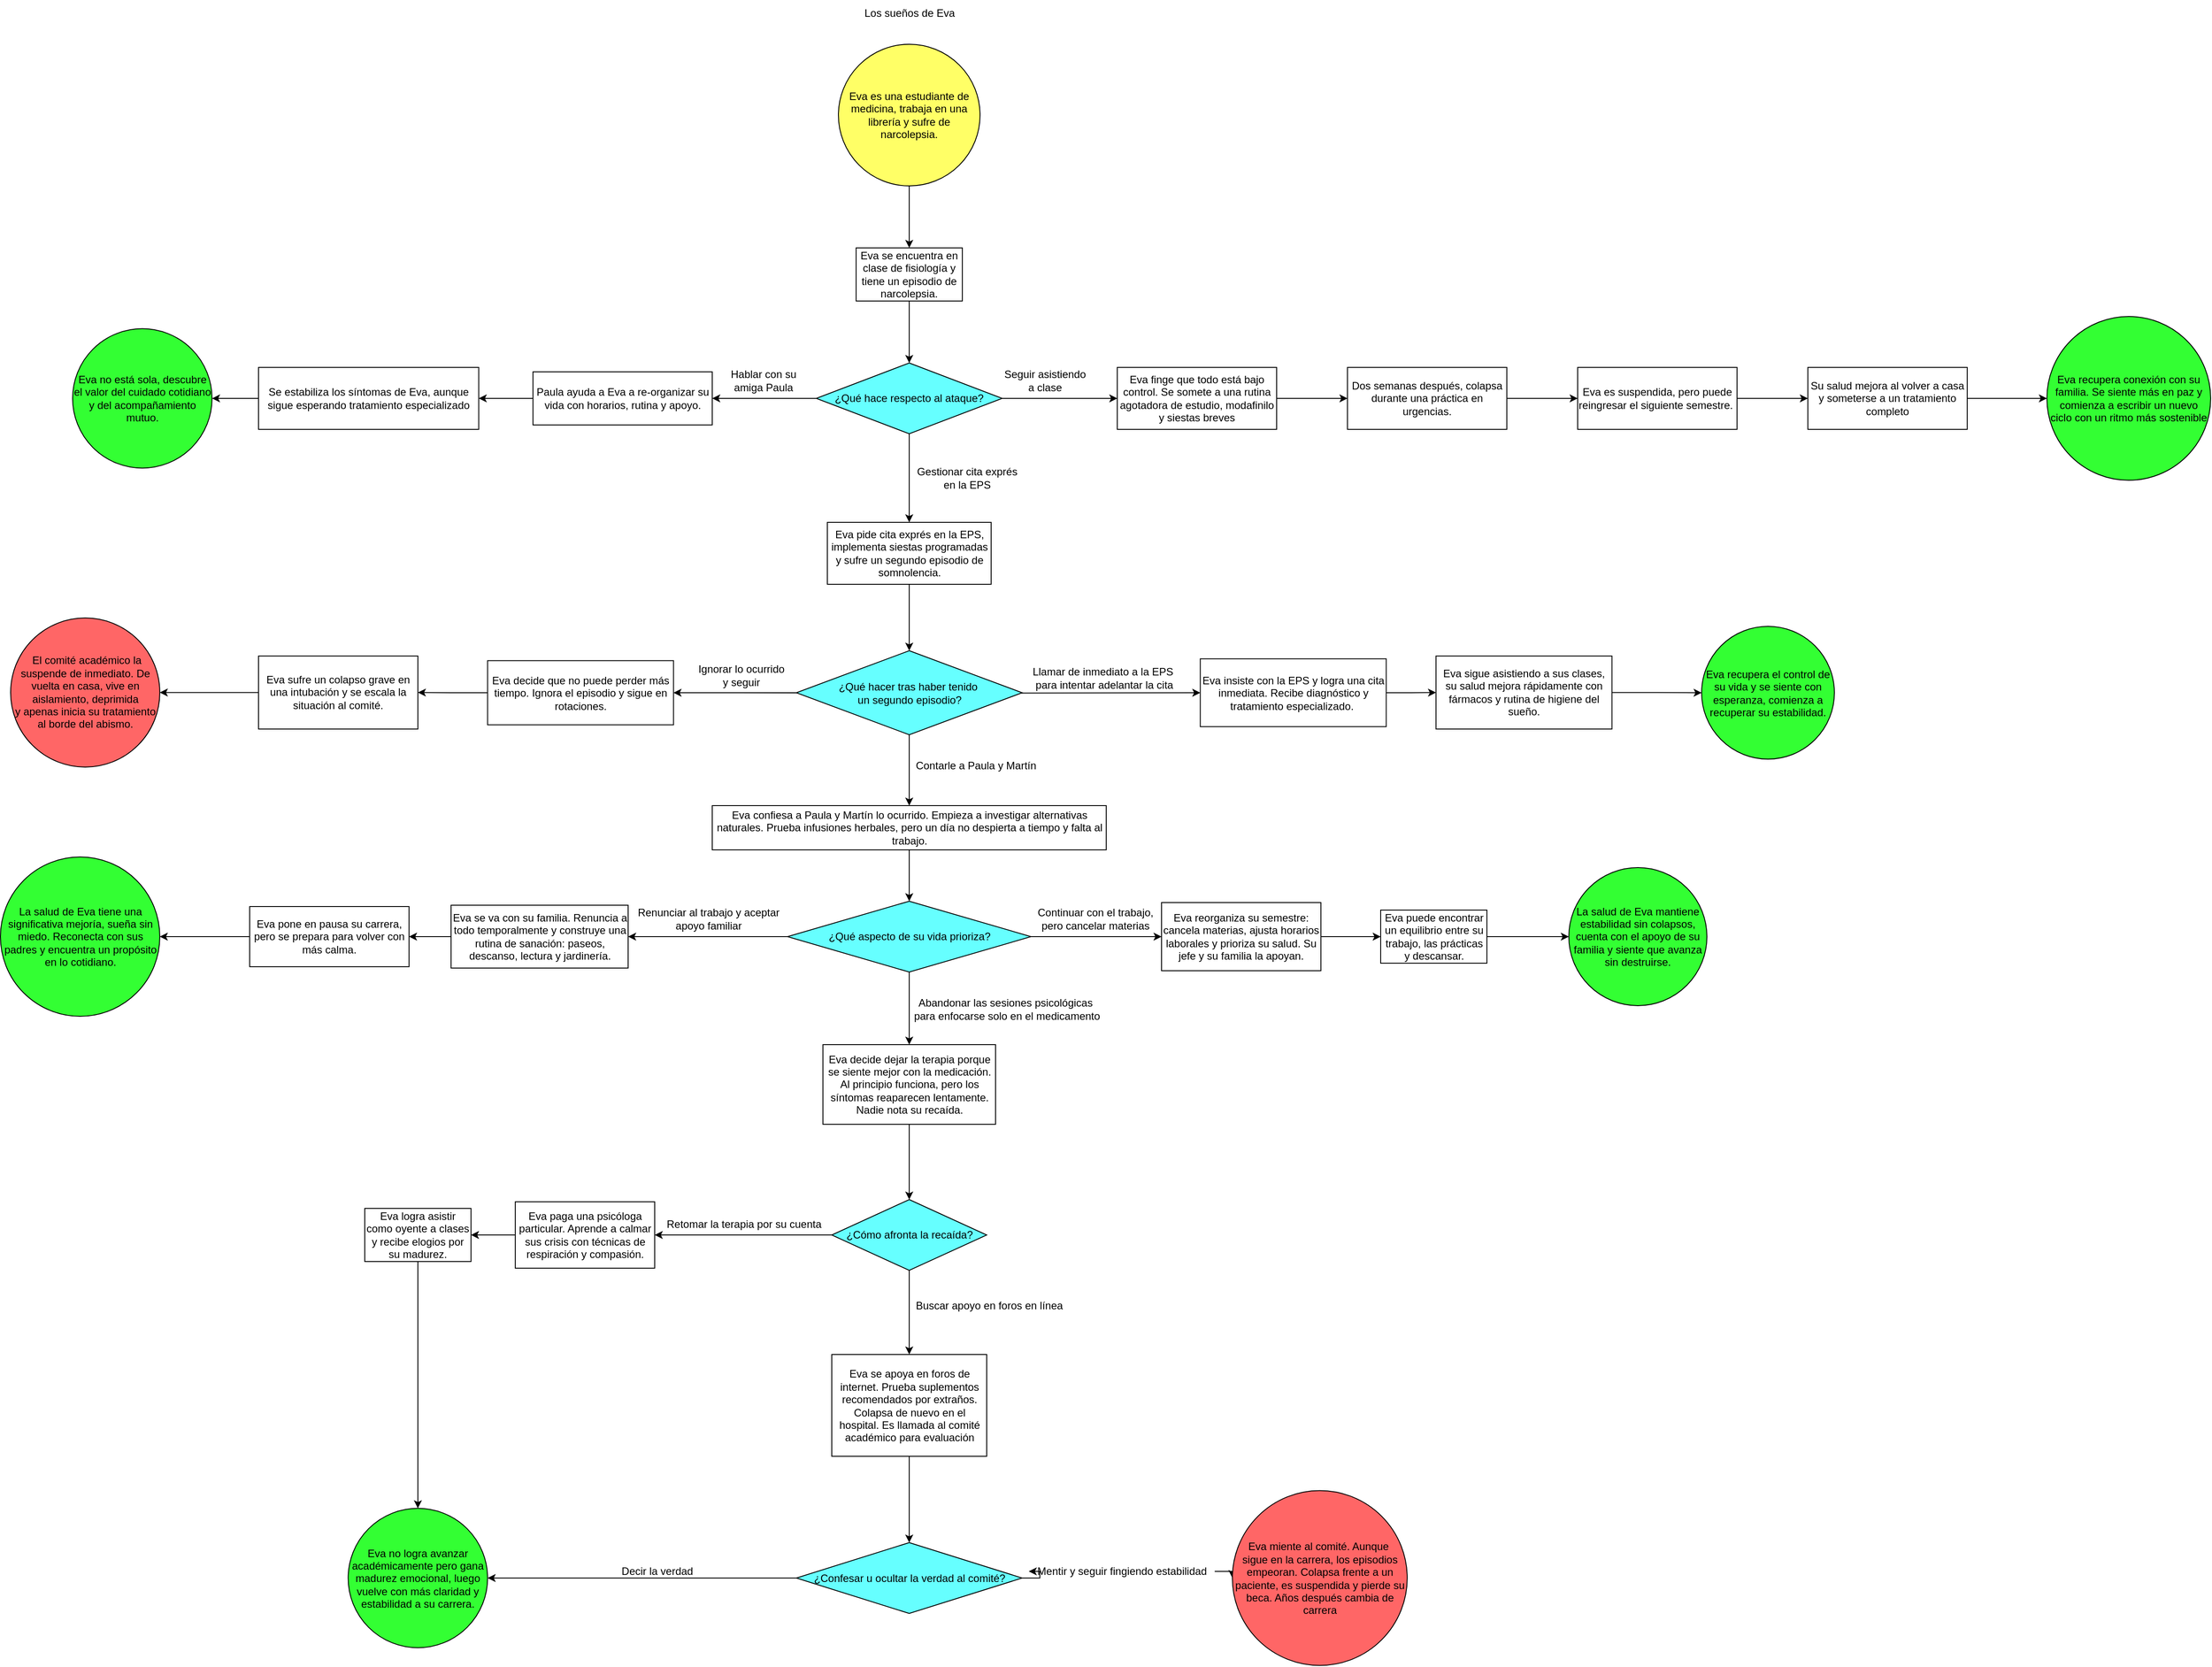<mxfile version="27.2.0">
  <diagram name="Página-1" id="9AUvOVxrmC3H6ZGVDKA2">
    <mxGraphModel grid="1" page="1" gridSize="10" guides="1" tooltips="1" connect="1" arrows="1" fold="1" pageScale="1" pageWidth="827" pageHeight="1169" math="0" shadow="0">
      <root>
        <mxCell id="0" />
        <mxCell id="1" parent="0" />
        <mxCell id="RaPuqHW1vkt0LaywGv_W-1" value="Los sueños de Eva" style="text;html=1;align=center;verticalAlign=middle;resizable=0;points=[];autosize=1;strokeColor=none;fillColor=none;" vertex="1" parent="1">
          <mxGeometry x="300" y="60" width="130" height="30" as="geometry" />
        </mxCell>
        <mxCell id="RaPuqHW1vkt0LaywGv_W-4" value="" style="edgeStyle=orthogonalEdgeStyle;rounded=0;orthogonalLoop=1;jettySize=auto;html=1;" edge="1" parent="1" source="RaPuqHW1vkt0LaywGv_W-2" target="RaPuqHW1vkt0LaywGv_W-3">
          <mxGeometry relative="1" as="geometry" />
        </mxCell>
        <mxCell id="RaPuqHW1vkt0LaywGv_W-2" value="Eva es una estudiante de medicina, trabaja en una librería y sufre de narcolepsia." style="ellipse;whiteSpace=wrap;html=1;aspect=fixed;fillColor=#FFFF66;" vertex="1" parent="1">
          <mxGeometry x="285" y="110" width="160" height="160" as="geometry" />
        </mxCell>
        <mxCell id="RaPuqHW1vkt0LaywGv_W-6" value="" style="edgeStyle=orthogonalEdgeStyle;rounded=0;orthogonalLoop=1;jettySize=auto;html=1;" edge="1" parent="1" source="RaPuqHW1vkt0LaywGv_W-3" target="RaPuqHW1vkt0LaywGv_W-5">
          <mxGeometry relative="1" as="geometry" />
        </mxCell>
        <mxCell id="RaPuqHW1vkt0LaywGv_W-3" value="Eva se encuentra en clase de fisiología y tiene un episodio de narcolepsia." style="whiteSpace=wrap;html=1;" vertex="1" parent="1">
          <mxGeometry x="305" y="340" width="120" height="60" as="geometry" />
        </mxCell>
        <mxCell id="RaPuqHW1vkt0LaywGv_W-8" value="" style="edgeStyle=orthogonalEdgeStyle;rounded=0;orthogonalLoop=1;jettySize=auto;html=1;entryX=0;entryY=0.5;entryDx=0;entryDy=0;" edge="1" parent="1" source="RaPuqHW1vkt0LaywGv_W-5" target="9qCX7JZb5Pephs1CQueu-3">
          <mxGeometry relative="1" as="geometry">
            <mxPoint x="590" y="510" as="targetPoint" />
            <Array as="points" />
          </mxGeometry>
        </mxCell>
        <mxCell id="RaPuqHW1vkt0LaywGv_W-13" value="" style="edgeStyle=orthogonalEdgeStyle;rounded=0;orthogonalLoop=1;jettySize=auto;html=1;entryX=1;entryY=0.5;entryDx=0;entryDy=0;" edge="1" parent="1" source="RaPuqHW1vkt0LaywGv_W-5" target="9qCX7JZb5Pephs1CQueu-13">
          <mxGeometry relative="1" as="geometry">
            <mxPoint x="40" y="510" as="targetPoint" />
          </mxGeometry>
        </mxCell>
        <mxCell id="RaPuqHW1vkt0LaywGv_W-16" value="" style="edgeStyle=orthogonalEdgeStyle;rounded=0;orthogonalLoop=1;jettySize=auto;html=1;" edge="1" parent="1" source="RaPuqHW1vkt0LaywGv_W-5" target="RaPuqHW1vkt0LaywGv_W-15">
          <mxGeometry relative="1" as="geometry" />
        </mxCell>
        <mxCell id="RaPuqHW1vkt0LaywGv_W-5" value="¿Qué hace respecto al ataque?" style="rhombus;whiteSpace=wrap;html=1;fillColor=#66FFFF;" vertex="1" parent="1">
          <mxGeometry x="260" y="470" width="210" height="80" as="geometry" />
        </mxCell>
        <mxCell id="RaPuqHW1vkt0LaywGv_W-9" value="Seguir asistiendo&lt;div&gt;a clase&lt;/div&gt;" style="text;html=1;align=center;verticalAlign=middle;resizable=0;points=[];autosize=1;strokeColor=none;fillColor=none;" vertex="1" parent="1">
          <mxGeometry x="457.5" y="470" width="120" height="40" as="geometry" />
        </mxCell>
        <mxCell id="RaPuqHW1vkt0LaywGv_W-14" value="Hablar con su&lt;div&gt;amiga Paula&lt;/div&gt;" style="text;html=1;align=center;verticalAlign=middle;resizable=0;points=[];autosize=1;strokeColor=none;fillColor=none;" vertex="1" parent="1">
          <mxGeometry x="150" y="470" width="100" height="40" as="geometry" />
        </mxCell>
        <mxCell id="RaPuqHW1vkt0LaywGv_W-19" value="" style="edgeStyle=orthogonalEdgeStyle;rounded=0;orthogonalLoop=1;jettySize=auto;html=1;" edge="1" parent="1" source="RaPuqHW1vkt0LaywGv_W-15" target="RaPuqHW1vkt0LaywGv_W-18">
          <mxGeometry relative="1" as="geometry" />
        </mxCell>
        <mxCell id="RaPuqHW1vkt0LaywGv_W-15" value="Eva pide cita exprés en la EPS, implementa siestas programadas y sufre un segundo episodio de somnolencia." style="whiteSpace=wrap;html=1;" vertex="1" parent="1">
          <mxGeometry x="272.5" y="650" width="185" height="70" as="geometry" />
        </mxCell>
        <mxCell id="RaPuqHW1vkt0LaywGv_W-17" value="Gestionar cita exprés&lt;div&gt;en la EPS&lt;/div&gt;" style="text;html=1;align=center;verticalAlign=middle;resizable=0;points=[];autosize=1;strokeColor=none;fillColor=none;" vertex="1" parent="1">
          <mxGeometry x="360" y="580" width="140" height="40" as="geometry" />
        </mxCell>
        <mxCell id="RaPuqHW1vkt0LaywGv_W-21" value="" style="edgeStyle=orthogonalEdgeStyle;rounded=0;orthogonalLoop=1;jettySize=auto;html=1;entryX=0;entryY=0.5;entryDx=0;entryDy=0;" edge="1" parent="1" target="9qCX7JZb5Pephs1CQueu-22">
          <mxGeometry relative="1" as="geometry">
            <mxPoint x="700" y="841.5" as="targetPoint" />
            <mxPoint x="172.5" y="842.5" as="sourcePoint" />
          </mxGeometry>
        </mxCell>
        <mxCell id="RaPuqHW1vkt0LaywGv_W-24" value="" style="edgeStyle=orthogonalEdgeStyle;rounded=0;orthogonalLoop=1;jettySize=auto;html=1;entryX=1;entryY=0.5;entryDx=0;entryDy=0;" edge="1" parent="1" source="RaPuqHW1vkt0LaywGv_W-18" target="9qCX7JZb5Pephs1CQueu-17">
          <mxGeometry relative="1" as="geometry">
            <mxPoint x="60" y="843" as="targetPoint" />
          </mxGeometry>
        </mxCell>
        <mxCell id="RaPuqHW1vkt0LaywGv_W-27" value="" style="edgeStyle=orthogonalEdgeStyle;rounded=0;orthogonalLoop=1;jettySize=auto;html=1;" edge="1" parent="1" source="RaPuqHW1vkt0LaywGv_W-18" target="RaPuqHW1vkt0LaywGv_W-26">
          <mxGeometry relative="1" as="geometry" />
        </mxCell>
        <mxCell id="RaPuqHW1vkt0LaywGv_W-18" value="¿Qué hacer tras haber tenido&amp;nbsp;&lt;div&gt;un segundo episodio?&lt;/div&gt;" style="rhombus;whiteSpace=wrap;html=1;fillColor=#66FFFF;" vertex="1" parent="1">
          <mxGeometry x="237.5" y="795" width="255" height="95" as="geometry" />
        </mxCell>
        <mxCell id="RaPuqHW1vkt0LaywGv_W-22" value="Contarle a Paula y Martín" style="text;html=1;align=center;verticalAlign=middle;resizable=0;points=[];autosize=1;strokeColor=none;fillColor=none;" vertex="1" parent="1">
          <mxGeometry x="360" y="910" width="160" height="30" as="geometry" />
        </mxCell>
        <mxCell id="RaPuqHW1vkt0LaywGv_W-25" value="Ignorar lo ocurrido&lt;div&gt;y seguir&lt;/div&gt;" style="text;html=1;align=center;verticalAlign=middle;resizable=0;points=[];autosize=1;strokeColor=none;fillColor=none;" vertex="1" parent="1">
          <mxGeometry x="115" y="802.5" width="120" height="40" as="geometry" />
        </mxCell>
        <mxCell id="RaPuqHW1vkt0LaywGv_W-30" value="" style="edgeStyle=orthogonalEdgeStyle;rounded=0;orthogonalLoop=1;jettySize=auto;html=1;" edge="1" parent="1" source="RaPuqHW1vkt0LaywGv_W-26" target="RaPuqHW1vkt0LaywGv_W-29">
          <mxGeometry relative="1" as="geometry" />
        </mxCell>
        <mxCell id="RaPuqHW1vkt0LaywGv_W-26" value="Eva confiesa a Paula y Martín lo ocurrido. Empieza a investigar alternativas naturales. Prueba infusiones herbales, pero un día no despierta a tiempo y falta al trabajo." style="whiteSpace=wrap;html=1;" vertex="1" parent="1">
          <mxGeometry x="142.5" y="970" width="445" height="50" as="geometry" />
        </mxCell>
        <mxCell id="RaPuqHW1vkt0LaywGv_W-28" value="Llamar de inmediato a la EPS&amp;nbsp;&lt;div&gt;para intentar adelantar la cita&lt;/div&gt;" style="text;html=1;align=center;verticalAlign=middle;resizable=0;points=[];autosize=1;strokeColor=none;fillColor=none;" vertex="1" parent="1">
          <mxGeometry x="490" y="806.25" width="190" height="40" as="geometry" />
        </mxCell>
        <mxCell id="RaPuqHW1vkt0LaywGv_W-32" value="" style="edgeStyle=orthogonalEdgeStyle;rounded=0;orthogonalLoop=1;jettySize=auto;html=1;entryX=1;entryY=0.5;entryDx=0;entryDy=0;" edge="1" parent="1" source="RaPuqHW1vkt0LaywGv_W-29" target="9qCX7JZb5Pephs1CQueu-26">
          <mxGeometry relative="1" as="geometry">
            <mxPoint x="22.5" y="1117" as="targetPoint" />
            <mxPoint x="700" y="1117" as="sourcePoint" />
          </mxGeometry>
        </mxCell>
        <mxCell id="RaPuqHW1vkt0LaywGv_W-34" value="" style="edgeStyle=orthogonalEdgeStyle;rounded=0;orthogonalLoop=1;jettySize=auto;html=1;entryX=0;entryY=0.5;entryDx=0;entryDy=0;" edge="1" parent="1" source="RaPuqHW1vkt0LaywGv_W-29" target="9qCX7JZb5Pephs1CQueu-33">
          <mxGeometry relative="1" as="geometry">
            <mxPoint x="670" y="1118" as="targetPoint" />
          </mxGeometry>
        </mxCell>
        <mxCell id="RaPuqHW1vkt0LaywGv_W-36" value="" style="edgeStyle=orthogonalEdgeStyle;rounded=0;orthogonalLoop=1;jettySize=auto;html=1;" edge="1" parent="1" source="RaPuqHW1vkt0LaywGv_W-29" target="RaPuqHW1vkt0LaywGv_W-35">
          <mxGeometry relative="1" as="geometry" />
        </mxCell>
        <mxCell id="RaPuqHW1vkt0LaywGv_W-29" value="¿Qué aspecto de su vida prioriza?" style="rhombus;whiteSpace=wrap;html=1;fillColor=#66FFFF;" vertex="1" parent="1">
          <mxGeometry x="227.5" y="1078" width="275" height="80" as="geometry" />
        </mxCell>
        <mxCell id="RaPuqHW1vkt0LaywGv_W-41" value="" style="edgeStyle=orthogonalEdgeStyle;rounded=0;orthogonalLoop=1;jettySize=auto;html=1;" edge="1" parent="1" source="RaPuqHW1vkt0LaywGv_W-35" target="RaPuqHW1vkt0LaywGv_W-40">
          <mxGeometry relative="1" as="geometry" />
        </mxCell>
        <mxCell id="RaPuqHW1vkt0LaywGv_W-35" value="Eva decide dejar la terapia porque se siente mejor con la medicación. Al principio funciona, pero los síntomas reaparecen lentamente. Nadie nota su recaída." style="whiteSpace=wrap;html=1;" vertex="1" parent="1">
          <mxGeometry x="267.5" y="1240" width="195" height="90" as="geometry" />
        </mxCell>
        <mxCell id="RaPuqHW1vkt0LaywGv_W-37" value="Renunciar al trabajo y aceptar&lt;div&gt;apoyo familiar&lt;/div&gt;" style="text;html=1;align=center;verticalAlign=middle;resizable=0;points=[];autosize=1;strokeColor=none;fillColor=none;" vertex="1" parent="1">
          <mxGeometry x="47.5" y="1078" width="180" height="40" as="geometry" />
        </mxCell>
        <mxCell id="RaPuqHW1vkt0LaywGv_W-38" value="Continuar con el trabajo,&lt;div&gt;pero cancelar materias&lt;/div&gt;" style="text;html=1;align=center;verticalAlign=middle;resizable=0;points=[];autosize=1;strokeColor=none;fillColor=none;" vertex="1" parent="1">
          <mxGeometry x="500" y="1078" width="150" height="40" as="geometry" />
        </mxCell>
        <mxCell id="RaPuqHW1vkt0LaywGv_W-39" value="Abandonar las sesiones psicológicas&amp;nbsp;&lt;div&gt;para enfocarse solo en el medicamento&lt;/div&gt;" style="text;html=1;align=center;verticalAlign=middle;resizable=0;points=[];autosize=1;strokeColor=none;fillColor=none;" vertex="1" parent="1">
          <mxGeometry x="360" y="1180" width="230" height="40" as="geometry" />
        </mxCell>
        <mxCell id="RaPuqHW1vkt0LaywGv_W-43" value="" style="edgeStyle=orthogonalEdgeStyle;rounded=0;orthogonalLoop=1;jettySize=auto;html=1;entryX=1;entryY=0.5;entryDx=0;entryDy=0;" edge="1" parent="1" source="RaPuqHW1vkt0LaywGv_W-40" target="9qCX7JZb5Pephs1CQueu-37">
          <mxGeometry relative="1" as="geometry">
            <mxPoint x="40" y="1455" as="targetPoint" />
          </mxGeometry>
        </mxCell>
        <mxCell id="RaPuqHW1vkt0LaywGv_W-47" value="" style="edgeStyle=orthogonalEdgeStyle;rounded=0;orthogonalLoop=1;jettySize=auto;html=1;" edge="1" parent="1" source="RaPuqHW1vkt0LaywGv_W-40" target="RaPuqHW1vkt0LaywGv_W-46">
          <mxGeometry relative="1" as="geometry" />
        </mxCell>
        <mxCell id="RaPuqHW1vkt0LaywGv_W-40" value="¿Cómo afronta la recaída?" style="rhombus;whiteSpace=wrap;html=1;fillColor=#66FFFF;" vertex="1" parent="1">
          <mxGeometry x="277.5" y="1415" width="175" height="80" as="geometry" />
        </mxCell>
        <mxCell id="RaPuqHW1vkt0LaywGv_W-44" value="Retomar la terapia por su cuenta" style="text;html=1;align=center;verticalAlign=middle;resizable=0;points=[];autosize=1;strokeColor=none;fillColor=none;" vertex="1" parent="1">
          <mxGeometry x="77.5" y="1428" width="200" height="30" as="geometry" />
        </mxCell>
        <mxCell id="RaPuqHW1vkt0LaywGv_W-50" value="" style="edgeStyle=orthogonalEdgeStyle;rounded=0;orthogonalLoop=1;jettySize=auto;html=1;" edge="1" parent="1" source="RaPuqHW1vkt0LaywGv_W-46" target="RaPuqHW1vkt0LaywGv_W-49">
          <mxGeometry relative="1" as="geometry" />
        </mxCell>
        <mxCell id="RaPuqHW1vkt0LaywGv_W-46" value="Eva se apoya en foros de internet. Prueba suplementos recomendados por extraños. Colapsa de nuevo en el hospital. Es llamada al comité académico para evaluación" style="whiteSpace=wrap;html=1;" vertex="1" parent="1">
          <mxGeometry x="277.5" y="1590" width="175" height="115" as="geometry" />
        </mxCell>
        <mxCell id="RaPuqHW1vkt0LaywGv_W-48" value="Buscar apoyo en foros en línea" style="text;html=1;align=center;verticalAlign=middle;resizable=0;points=[];autosize=1;strokeColor=none;fillColor=none;" vertex="1" parent="1">
          <mxGeometry x="360" y="1520" width="190" height="30" as="geometry" />
        </mxCell>
        <mxCell id="RaPuqHW1vkt0LaywGv_W-53" value="" style="edgeStyle=orthogonalEdgeStyle;rounded=0;orthogonalLoop=1;jettySize=auto;html=1;entryX=1;entryY=0.5;entryDx=0;entryDy=0;" edge="1" parent="1" source="RaPuqHW1vkt0LaywGv_W-49" target="RaPuqHW1vkt0LaywGv_W-68">
          <mxGeometry relative="1" as="geometry">
            <mxPoint x="90" y="1842.5" as="targetPoint" />
          </mxGeometry>
        </mxCell>
        <mxCell id="RaPuqHW1vkt0LaywGv_W-56" value="" style="edgeStyle=orthogonalEdgeStyle;rounded=0;orthogonalLoop=1;jettySize=auto;html=1;entryX=0;entryY=0.5;entryDx=0;entryDy=0;" edge="1" parent="1" source="RaPuqHW1vkt0LaywGv_W-57" target="RaPuqHW1vkt0LaywGv_W-69">
          <mxGeometry relative="1" as="geometry">
            <mxPoint x="740" y="1842.5" as="targetPoint" />
          </mxGeometry>
        </mxCell>
        <mxCell id="RaPuqHW1vkt0LaywGv_W-49" value="¿Confesar u ocultar la verdad al comité?" style="rhombus;whiteSpace=wrap;html=1;fillColor=#66FFFF;" vertex="1" parent="1">
          <mxGeometry x="237.5" y="1802.5" width="255" height="80" as="geometry" />
        </mxCell>
        <mxCell id="RaPuqHW1vkt0LaywGv_W-54" value="Decir la verdad" style="text;html=1;align=center;verticalAlign=middle;resizable=0;points=[];autosize=1;strokeColor=none;fillColor=none;" vertex="1" parent="1">
          <mxGeometry x="30" y="1820" width="100" height="30" as="geometry" />
        </mxCell>
        <mxCell id="RaPuqHW1vkt0LaywGv_W-60" value="Eva no está sola, descubre el valor del cuidado cotidiano y del acompañamiento mutuo." style="ellipse;whiteSpace=wrap;html=1;aspect=fixed;fillColor=#33FF33;" vertex="1" parent="1">
          <mxGeometry x="-580" y="431.25" width="157.5" height="157.5" as="geometry" />
        </mxCell>
        <mxCell id="RaPuqHW1vkt0LaywGv_W-61" value="Eva recupera conexión con su familia. Se siente más en paz y comienza a escribir un nuevo ciclo con un ritmo más sostenible" style="ellipse;whiteSpace=wrap;html=1;aspect=fixed;fillColor=#33FF33;" vertex="1" parent="1">
          <mxGeometry x="1650" y="417.5" width="185" height="185" as="geometry" />
        </mxCell>
        <mxCell id="RaPuqHW1vkt0LaywGv_W-62" value="Eva recupera el control de su vida y se siente con esperanza, comienza a recuperar su estabilidad." style="ellipse;whiteSpace=wrap;html=1;aspect=fixed;fillColor=#33FF33;" vertex="1" parent="1">
          <mxGeometry x="1260" y="767.5" width="150" height="150" as="geometry" />
        </mxCell>
        <mxCell id="RaPuqHW1vkt0LaywGv_W-63" value="&amp;nbsp;El comité académico la suspende de inmediato. De vuelta en casa, vive en aislamiento, deprimida y&amp;nbsp;apenas inicia su tratamiento al borde del abismo." style="ellipse;whiteSpace=wrap;html=1;aspect=fixed;fillColor=#FF6666;" vertex="1" parent="1">
          <mxGeometry x="-650" y="758" width="168.5" height="168.5" as="geometry" />
        </mxCell>
        <mxCell id="RaPuqHW1vkt0LaywGv_W-65" value="La salud de Eva tiene una significativa mejoría, sueña sin miedo. Reconecta con sus padres y encuentra un propósito en lo cotidiano." style="ellipse;whiteSpace=wrap;html=1;aspect=fixed;fillColor=#33FF33;" vertex="1" parent="1">
          <mxGeometry x="-661.5" y="1028" width="180" height="180" as="geometry" />
        </mxCell>
        <mxCell id="RaPuqHW1vkt0LaywGv_W-66" value="La salud de Eva mantiene estabilidad sin colapsos, cuenta con el apoyo de su familia y siente que avanza sin destruirse." style="ellipse;whiteSpace=wrap;html=1;aspect=fixed;fillColor=#33FF33;" vertex="1" parent="1">
          <mxGeometry x="1110" y="1040" width="156" height="156" as="geometry" />
        </mxCell>
        <mxCell id="RaPuqHW1vkt0LaywGv_W-68" value="Eva no logra avanzar académicamente pero gana madurez emocional, luego vuelve con más claridad y estabilidad a su carrera." style="ellipse;whiteSpace=wrap;html=1;aspect=fixed;fillColor=#33FF33;" vertex="1" parent="1">
          <mxGeometry x="-268.75" y="1763.75" width="157.5" height="157.5" as="geometry" />
        </mxCell>
        <mxCell id="RaPuqHW1vkt0LaywGv_W-69" value="Eva miente al comité. Aunque&amp;nbsp;&lt;div&gt;sigue en la carrera, los episodios empeoran. Colapsa frente a un paciente, es suspendida y pierde su beca. Años después cambia de carrera&lt;/div&gt;" style="ellipse;whiteSpace=wrap;html=1;aspect=fixed;fillColor=#FF6666;" vertex="1" parent="1">
          <mxGeometry x="730" y="1743.75" width="197.5" height="197.5" as="geometry" />
        </mxCell>
        <mxCell id="9qCX7JZb5Pephs1CQueu-6" value="" style="edgeStyle=orthogonalEdgeStyle;rounded=0;orthogonalLoop=1;jettySize=auto;html=1;" edge="1" parent="1" source="9qCX7JZb5Pephs1CQueu-3" target="9qCX7JZb5Pephs1CQueu-5">
          <mxGeometry relative="1" as="geometry" />
        </mxCell>
        <mxCell id="9qCX7JZb5Pephs1CQueu-3" value="Eva finge que todo está bajo control. Se somete a una rutina agotadora de estudio, modafinilo y siestas breves" style="rounded=0;whiteSpace=wrap;html=1;" vertex="1" parent="1">
          <mxGeometry x="600" y="475" width="180" height="70" as="geometry" />
        </mxCell>
        <mxCell id="9qCX7JZb5Pephs1CQueu-9" value="" style="edgeStyle=orthogonalEdgeStyle;rounded=0;orthogonalLoop=1;jettySize=auto;html=1;" edge="1" parent="1" source="9qCX7JZb5Pephs1CQueu-5" target="9qCX7JZb5Pephs1CQueu-8">
          <mxGeometry relative="1" as="geometry" />
        </mxCell>
        <mxCell id="9qCX7JZb5Pephs1CQueu-5" value=" Dos semanas después, colapsa durante una práctica en urgencias." style="rounded=0;whiteSpace=wrap;html=1;" vertex="1" parent="1">
          <mxGeometry x="860" y="475" width="180" height="70" as="geometry" />
        </mxCell>
        <mxCell id="9qCX7JZb5Pephs1CQueu-11" value="" style="edgeStyle=orthogonalEdgeStyle;rounded=0;orthogonalLoop=1;jettySize=auto;html=1;" edge="1" parent="1" source="9qCX7JZb5Pephs1CQueu-8" target="9qCX7JZb5Pephs1CQueu-10">
          <mxGeometry relative="1" as="geometry" />
        </mxCell>
        <mxCell id="9qCX7JZb5Pephs1CQueu-8" value="Eva es suspendida, pero puede reingresar el siguiente semestre.&amp;nbsp;" style="rounded=0;whiteSpace=wrap;html=1;" vertex="1" parent="1">
          <mxGeometry x="1120" y="475" width="180" height="70" as="geometry" />
        </mxCell>
        <mxCell id="9qCX7JZb5Pephs1CQueu-12" style="edgeStyle=orthogonalEdgeStyle;rounded=0;orthogonalLoop=1;jettySize=auto;html=1;exitX=1;exitY=0.5;exitDx=0;exitDy=0;entryX=0;entryY=0.5;entryDx=0;entryDy=0;" edge="1" parent="1" source="9qCX7JZb5Pephs1CQueu-10" target="RaPuqHW1vkt0LaywGv_W-61">
          <mxGeometry relative="1" as="geometry" />
        </mxCell>
        <mxCell id="9qCX7JZb5Pephs1CQueu-10" value="Su salud m&lt;span style=&quot;background-color: transparent; color: light-dark(rgb(0, 0, 0), rgb(255, 255, 255));&quot;&gt;ejora al volver a casa y someterse a un tratamiento completo&lt;/span&gt;" style="rounded=0;whiteSpace=wrap;html=1;" vertex="1" parent="1">
          <mxGeometry x="1380" y="475" width="180" height="70" as="geometry" />
        </mxCell>
        <mxCell id="9qCX7JZb5Pephs1CQueu-15" value="" style="edgeStyle=orthogonalEdgeStyle;rounded=0;orthogonalLoop=1;jettySize=auto;html=1;" edge="1" parent="1" source="9qCX7JZb5Pephs1CQueu-13" target="9qCX7JZb5Pephs1CQueu-14">
          <mxGeometry relative="1" as="geometry" />
        </mxCell>
        <mxCell id="9qCX7JZb5Pephs1CQueu-13" value="Paula ayuda a Eva a re-organizar su vida con horarios, rutina y apoyo." style="rounded=0;whiteSpace=wrap;html=1;" vertex="1" parent="1">
          <mxGeometry x="-60" y="480" width="202.5" height="60" as="geometry" />
        </mxCell>
        <mxCell id="9qCX7JZb5Pephs1CQueu-16" style="edgeStyle=orthogonalEdgeStyle;rounded=0;orthogonalLoop=1;jettySize=auto;html=1;" edge="1" parent="1" source="9qCX7JZb5Pephs1CQueu-14" target="RaPuqHW1vkt0LaywGv_W-60">
          <mxGeometry relative="1" as="geometry" />
        </mxCell>
        <mxCell id="9qCX7JZb5Pephs1CQueu-14" value="Se estabiliza los síntomas de Eva, aunque sigue esperando tratamiento especializado" style="whiteSpace=wrap;html=1;rounded=0;" vertex="1" parent="1">
          <mxGeometry x="-370" y="475" width="248.75" height="70" as="geometry" />
        </mxCell>
        <mxCell id="9qCX7JZb5Pephs1CQueu-20" value="" style="edgeStyle=orthogonalEdgeStyle;rounded=0;orthogonalLoop=1;jettySize=auto;html=1;" edge="1" parent="1" source="9qCX7JZb5Pephs1CQueu-17" target="9qCX7JZb5Pephs1CQueu-19">
          <mxGeometry relative="1" as="geometry" />
        </mxCell>
        <mxCell id="9qCX7JZb5Pephs1CQueu-17" value="Eva decide que no puede perder más tiempo. Ignora el episodio y sigue en rotaciones." style="rounded=0;whiteSpace=wrap;html=1;" vertex="1" parent="1">
          <mxGeometry x="-111.25" y="806.25" width="210" height="72.5" as="geometry" />
        </mxCell>
        <mxCell id="9qCX7JZb5Pephs1CQueu-21" style="edgeStyle=orthogonalEdgeStyle;rounded=0;orthogonalLoop=1;jettySize=auto;html=1;entryX=1;entryY=0.5;entryDx=0;entryDy=0;" edge="1" parent="1" source="9qCX7JZb5Pephs1CQueu-19" target="RaPuqHW1vkt0LaywGv_W-63">
          <mxGeometry relative="1" as="geometry" />
        </mxCell>
        <mxCell id="9qCX7JZb5Pephs1CQueu-19" value="Eva sufre un colapso grave en una intubación y se escala la situación al comité." style="whiteSpace=wrap;html=1;rounded=0;" vertex="1" parent="1">
          <mxGeometry x="-370" y="801" width="180" height="82.5" as="geometry" />
        </mxCell>
        <mxCell id="9qCX7JZb5Pephs1CQueu-24" value="" style="edgeStyle=orthogonalEdgeStyle;rounded=0;orthogonalLoop=1;jettySize=auto;html=1;" edge="1" parent="1" source="9qCX7JZb5Pephs1CQueu-22" target="9qCX7JZb5Pephs1CQueu-23">
          <mxGeometry relative="1" as="geometry" />
        </mxCell>
        <mxCell id="9qCX7JZb5Pephs1CQueu-22" value="Eva insiste con la EPS y logra una cita inmediata. Recibe diagnóstico y tratamiento especializado.&amp;nbsp;" style="rounded=0;whiteSpace=wrap;html=1;" vertex="1" parent="1">
          <mxGeometry x="693.75" y="804.19" width="210" height="76.62" as="geometry" />
        </mxCell>
        <mxCell id="9qCX7JZb5Pephs1CQueu-25" style="edgeStyle=orthogonalEdgeStyle;rounded=0;orthogonalLoop=1;jettySize=auto;html=1;" edge="1" parent="1" source="9qCX7JZb5Pephs1CQueu-23" target="RaPuqHW1vkt0LaywGv_W-62">
          <mxGeometry relative="1" as="geometry" />
        </mxCell>
        <mxCell id="9qCX7JZb5Pephs1CQueu-23" value="Eva sigue asistiendo a sus clases, su salud mejora rápidamente con fármacos y rutina de higiene del sueño." style="whiteSpace=wrap;html=1;rounded=0;" vertex="1" parent="1">
          <mxGeometry x="960" y="801" width="198.75" height="82.5" as="geometry" />
        </mxCell>
        <mxCell id="9qCX7JZb5Pephs1CQueu-28" value="" style="edgeStyle=orthogonalEdgeStyle;rounded=0;orthogonalLoop=1;jettySize=auto;html=1;" edge="1" parent="1" source="9qCX7JZb5Pephs1CQueu-26" target="9qCX7JZb5Pephs1CQueu-27">
          <mxGeometry relative="1" as="geometry" />
        </mxCell>
        <mxCell id="9qCX7JZb5Pephs1CQueu-26" value="Eva se va con su familia. Renuncia a todo temporalmente y construye una rutina de sanación: paseos, descanso, lectura y jardinería." style="rounded=0;whiteSpace=wrap;html=1;" vertex="1" parent="1">
          <mxGeometry x="-152.5" y="1082.5" width="200" height="71" as="geometry" />
        </mxCell>
        <mxCell id="9qCX7JZb5Pephs1CQueu-29" style="edgeStyle=orthogonalEdgeStyle;rounded=0;orthogonalLoop=1;jettySize=auto;html=1;entryX=1;entryY=0.5;entryDx=0;entryDy=0;" edge="1" parent="1" source="9qCX7JZb5Pephs1CQueu-27" target="RaPuqHW1vkt0LaywGv_W-65">
          <mxGeometry relative="1" as="geometry" />
        </mxCell>
        <mxCell id="9qCX7JZb5Pephs1CQueu-27" value="Eva pone en pausa su carrera, pero se prepara para volver con más calma." style="whiteSpace=wrap;html=1;rounded=0;" vertex="1" parent="1">
          <mxGeometry x="-380" y="1084" width="180" height="68" as="geometry" />
        </mxCell>
        <mxCell id="9qCX7JZb5Pephs1CQueu-35" value="" style="edgeStyle=orthogonalEdgeStyle;rounded=0;orthogonalLoop=1;jettySize=auto;html=1;" edge="1" parent="1" source="9qCX7JZb5Pephs1CQueu-33" target="9qCX7JZb5Pephs1CQueu-34">
          <mxGeometry relative="1" as="geometry" />
        </mxCell>
        <mxCell id="9qCX7JZb5Pephs1CQueu-33" value="Eva reorganiza su semestre: cancela materias, ajusta horarios laborales y prioriza su salud. Su jefe y su familia la apoyan." style="rounded=0;whiteSpace=wrap;html=1;" vertex="1" parent="1">
          <mxGeometry x="650" y="1079.5" width="180" height="77" as="geometry" />
        </mxCell>
        <mxCell id="9qCX7JZb5Pephs1CQueu-36" style="edgeStyle=orthogonalEdgeStyle;rounded=0;orthogonalLoop=1;jettySize=auto;html=1;entryX=0;entryY=0.5;entryDx=0;entryDy=0;" edge="1" parent="1" source="9qCX7JZb5Pephs1CQueu-34" target="RaPuqHW1vkt0LaywGv_W-66">
          <mxGeometry relative="1" as="geometry" />
        </mxCell>
        <mxCell id="9qCX7JZb5Pephs1CQueu-34" value="Eva puede&amp;nbsp;encontrar un equilibrio entre su trabajo, las prácticas y descansar." style="whiteSpace=wrap;html=1;rounded=0;" vertex="1" parent="1">
          <mxGeometry x="897.5" y="1088" width="120" height="60" as="geometry" />
        </mxCell>
        <mxCell id="9qCX7JZb5Pephs1CQueu-39" value="" style="edgeStyle=orthogonalEdgeStyle;rounded=0;orthogonalLoop=1;jettySize=auto;html=1;" edge="1" parent="1" source="9qCX7JZb5Pephs1CQueu-37" target="9qCX7JZb5Pephs1CQueu-38">
          <mxGeometry relative="1" as="geometry" />
        </mxCell>
        <mxCell id="9qCX7JZb5Pephs1CQueu-37" value="Eva paga una psicóloga particular. Aprende a calmar sus crisis con técnicas de respiración y compasión." style="rounded=0;whiteSpace=wrap;html=1;" vertex="1" parent="1">
          <mxGeometry x="-80" y="1417.5" width="157.5" height="75" as="geometry" />
        </mxCell>
        <mxCell id="9qCX7JZb5Pephs1CQueu-41" style="edgeStyle=orthogonalEdgeStyle;rounded=0;orthogonalLoop=1;jettySize=auto;html=1;" edge="1" parent="1" source="9qCX7JZb5Pephs1CQueu-38" target="RaPuqHW1vkt0LaywGv_W-68">
          <mxGeometry relative="1" as="geometry" />
        </mxCell>
        <mxCell id="9qCX7JZb5Pephs1CQueu-38" value="Eva logra asistir como oyente a clases y recibe elogios por su madurez." style="whiteSpace=wrap;html=1;rounded=0;" vertex="1" parent="1">
          <mxGeometry x="-250" y="1425" width="120" height="60" as="geometry" />
        </mxCell>
        <mxCell id="9qCX7JZb5Pephs1CQueu-42" value="" style="edgeStyle=orthogonalEdgeStyle;rounded=0;orthogonalLoop=1;jettySize=auto;html=1;entryX=0;entryY=0.5;entryDx=0;entryDy=0;" edge="1" parent="1" source="RaPuqHW1vkt0LaywGv_W-49" target="RaPuqHW1vkt0LaywGv_W-57">
          <mxGeometry relative="1" as="geometry">
            <mxPoint x="730" y="1843" as="targetPoint" />
            <mxPoint x="492" y="1843" as="sourcePoint" />
          </mxGeometry>
        </mxCell>
        <mxCell id="RaPuqHW1vkt0LaywGv_W-57" value="Mentir y seguir fingiendo estabilidad" style="text;html=1;align=center;verticalAlign=middle;resizable=0;points=[];autosize=1;strokeColor=none;fillColor=none;" vertex="1" parent="1">
          <mxGeometry x="500" y="1820" width="210" height="30" as="geometry" />
        </mxCell>
      </root>
    </mxGraphModel>
  </diagram>
</mxfile>

